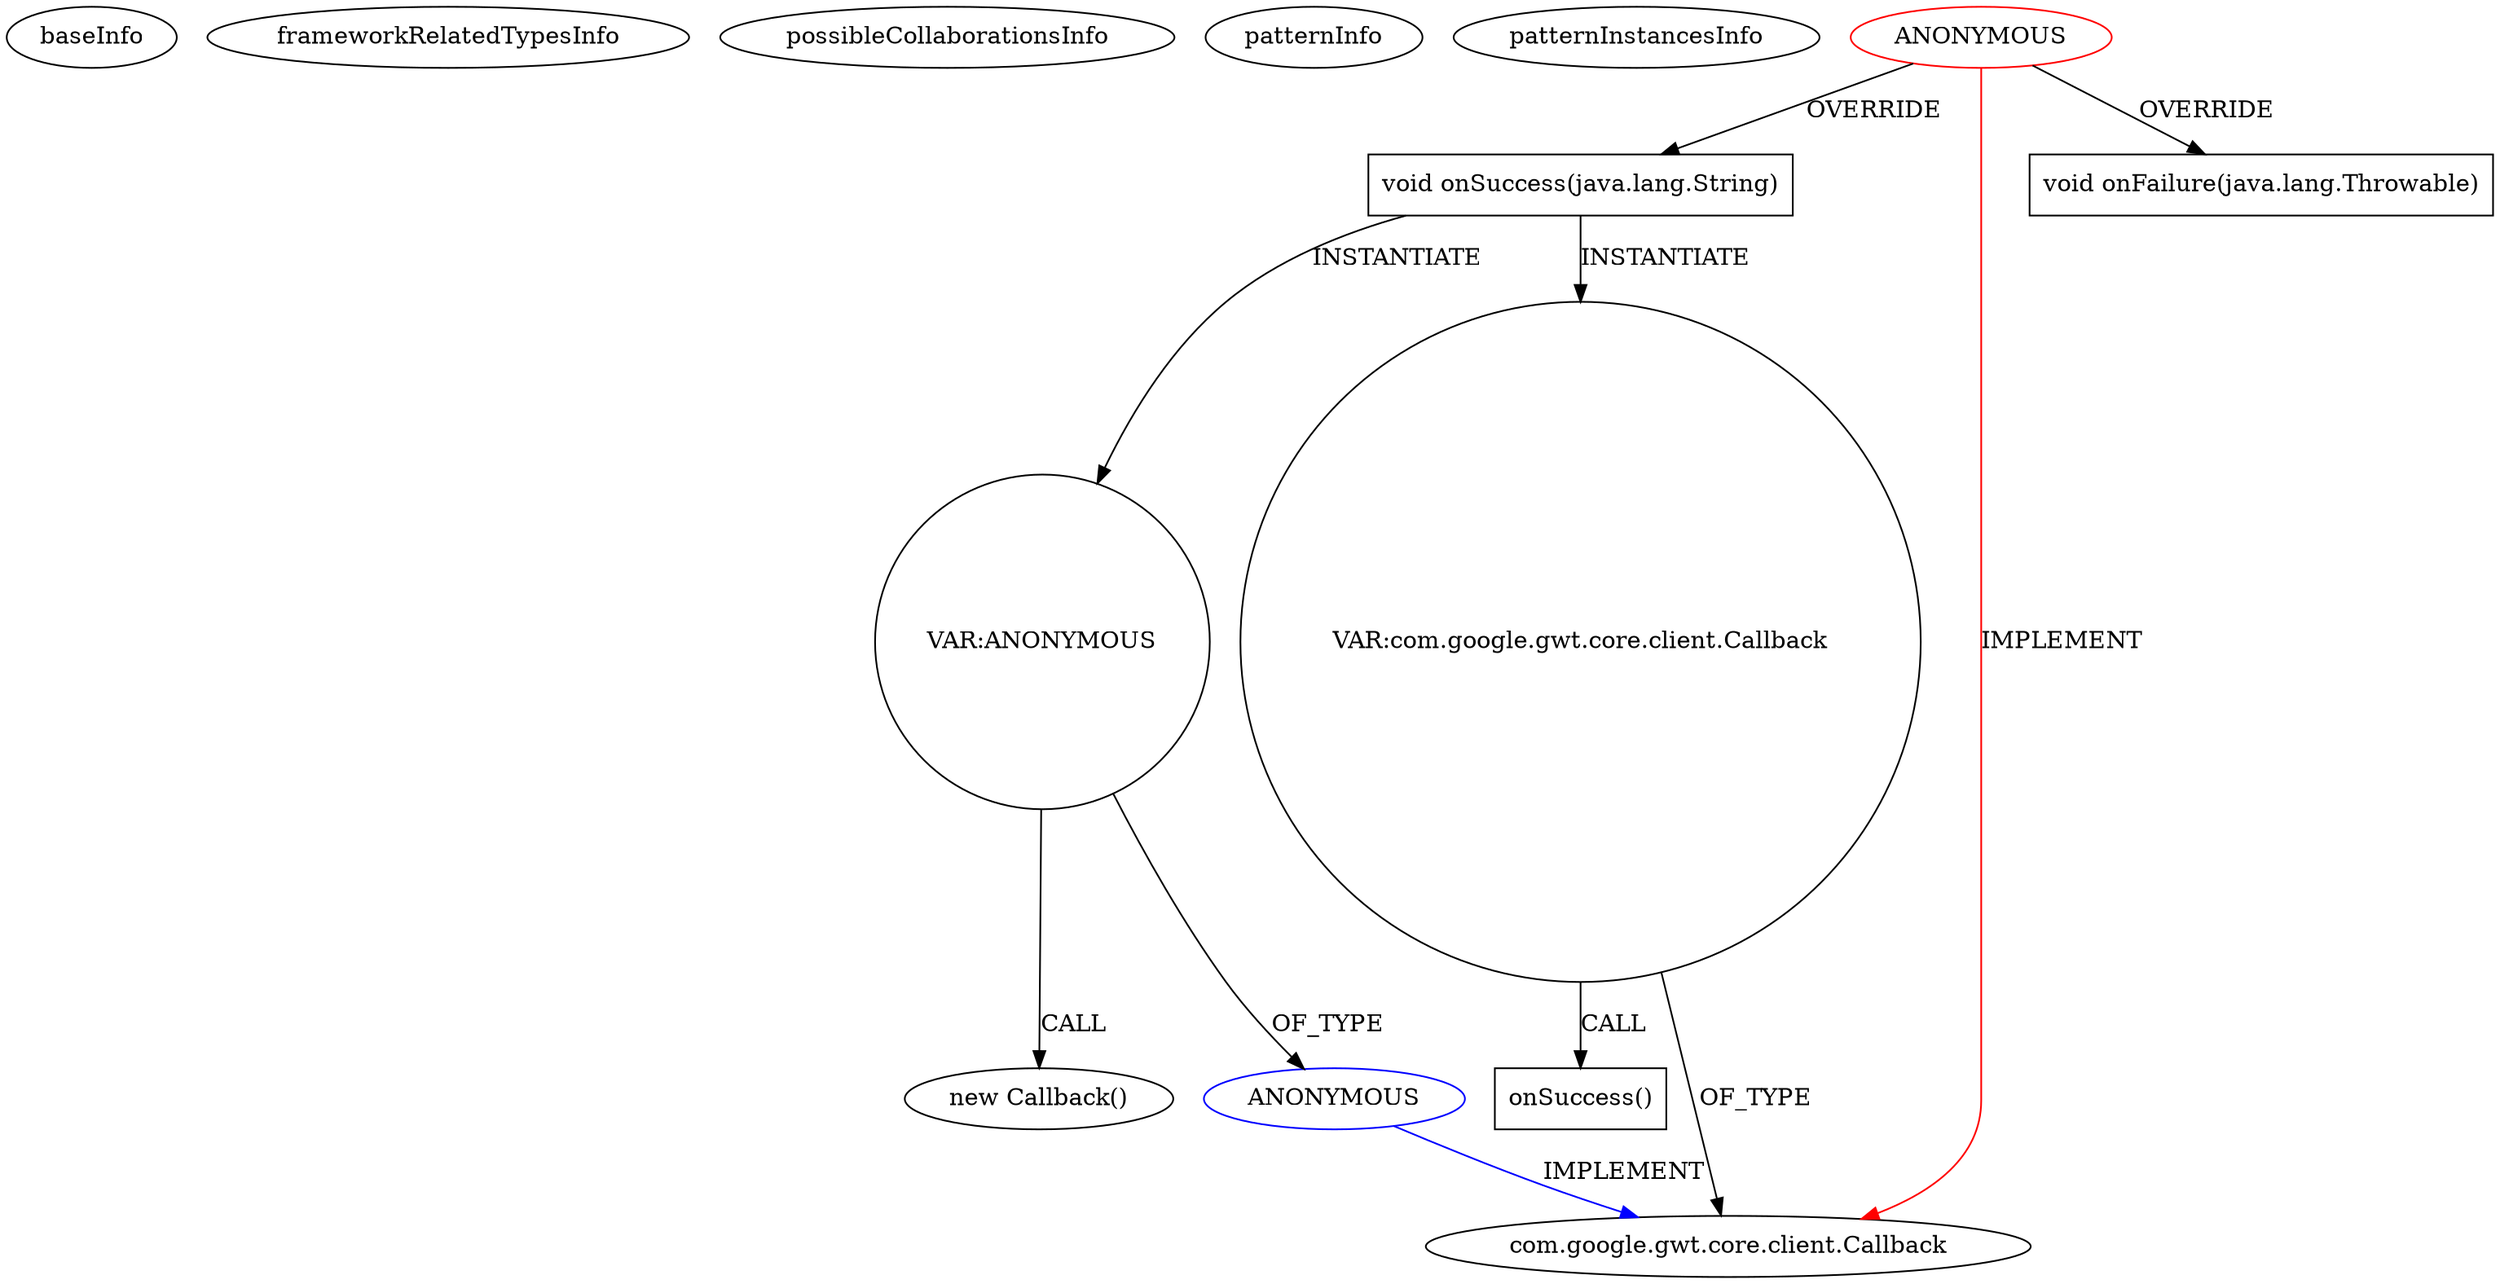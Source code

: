 digraph {
baseInfo[graphId=1256,category="pattern",isAnonymous=true,possibleRelation=true]
frameworkRelatedTypesInfo[0="com.google.gwt.core.client.Callback"]
possibleCollaborationsInfo[0="1256~INSTANTIATION-OVERRIDING_METHOD_DECLARATION-~com.google.gwt.core.client.Callback ~com.google.gwt.core.client.Callback ~true~true"]
patternInfo[frequency=2.0,patternRootClient=0]
patternInstancesInfo[0="Cauac-GXTProject~/Cauac-GXTProject/GXTProject-master/src/main/java/gxtproject/client/Main.java~void load(main.java.gxtproject.client.Main.PhotoLoadConfig,com.google.gwt.core.client.Callback)~78",1="Cauac-GXTProject~/Cauac-GXTProject/GXTProject-master/src/main/java/gxtproject/client/Main.java~void onSuccess(java.lang.String)~79"]
3[label="new Callback()",vertexType="CONSTRUCTOR_CALL",isFrameworkType=false]
4[label="VAR:ANONYMOUS",vertexType="VARIABLE_EXPRESION",isFrameworkType=false,shape=circle]
5[label="ANONYMOUS",vertexType="REFERENCE_ANONYMOUS_DECLARATION",isFrameworkType=false,color=blue]
2[label="void onSuccess(java.lang.String)",vertexType="OVERRIDING_METHOD_DECLARATION",isFrameworkType=false,shape=box]
0[label="ANONYMOUS",vertexType="ROOT_ANONYMOUS_DECLARATION",isFrameworkType=false,color=red]
7[label="VAR:com.google.gwt.core.client.Callback",vertexType="VARIABLE_EXPRESION",isFrameworkType=false,shape=circle]
8[label="onSuccess()",vertexType="INSIDE_CALL",isFrameworkType=false,shape=box]
1[label="com.google.gwt.core.client.Callback",vertexType="FRAMEWORK_INTERFACE_TYPE",isFrameworkType=false]
10[label="void onFailure(java.lang.Throwable)",vertexType="OVERRIDING_METHOD_DECLARATION",isFrameworkType=false,shape=box]
2->7[label="INSTANTIATE"]
0->10[label="OVERRIDE"]
4->3[label="CALL"]
0->2[label="OVERRIDE"]
7->8[label="CALL"]
0->1[label="IMPLEMENT",color=red]
7->1[label="OF_TYPE"]
2->4[label="INSTANTIATE"]
5->1[label="IMPLEMENT",color=blue]
4->5[label="OF_TYPE"]
}
